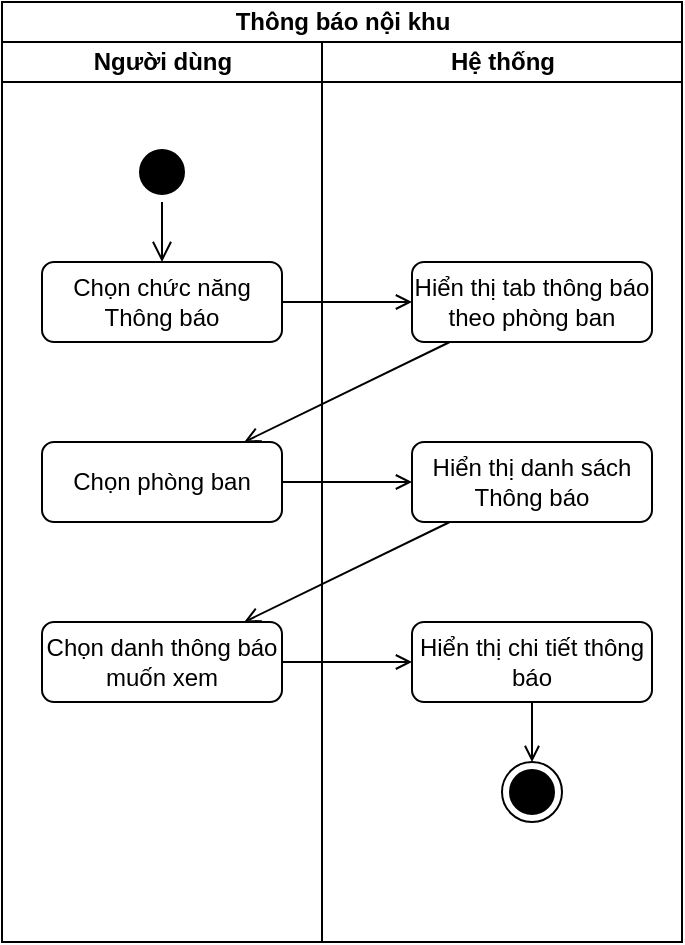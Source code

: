 <mxfile version="21.0.2" type="github" pages="2">
  <diagram name="Xem thông báo nội khu" id="NvIQ3Db_lpK5Fd7nzTep">
    <mxGraphModel dx="1050" dy="581" grid="1" gridSize="10" guides="1" tooltips="1" connect="1" arrows="1" fold="1" page="1" pageScale="1" pageWidth="827" pageHeight="1169" math="0" shadow="0">
      <root>
        <mxCell id="0" />
        <mxCell id="1" parent="0" />
        <mxCell id="0CK30PYtFb3W8ryfQRUf-1" value="Thông báo nội khu" style="swimlane;childLayout=stackLayout;resizeParent=1;resizeParentMax=0;startSize=20;html=1;" parent="1" vertex="1">
          <mxGeometry x="180.0" y="90" width="340" height="470" as="geometry" />
        </mxCell>
        <mxCell id="0CK30PYtFb3W8ryfQRUf-2" value="Người dùng" style="swimlane;startSize=20;html=1;" parent="0CK30PYtFb3W8ryfQRUf-1" vertex="1">
          <mxGeometry y="20" width="160" height="450" as="geometry" />
        </mxCell>
        <mxCell id="0CK30PYtFb3W8ryfQRUf-5" value="" style="ellipse;html=1;shape=startState;fillColor=#000000;strokeColor=#000000;" parent="0CK30PYtFb3W8ryfQRUf-2" vertex="1">
          <mxGeometry x="65.0" y="50" width="30" height="30" as="geometry" />
        </mxCell>
        <mxCell id="0CK30PYtFb3W8ryfQRUf-6" value="" style="edgeStyle=orthogonalEdgeStyle;html=1;verticalAlign=bottom;endArrow=open;endSize=8;strokeColor=#000000;rounded=0;" parent="0CK30PYtFb3W8ryfQRUf-2" source="0CK30PYtFb3W8ryfQRUf-5" target="0CK30PYtFb3W8ryfQRUf-7" edge="1">
          <mxGeometry relative="1" as="geometry">
            <mxPoint x="80.0" y="110" as="targetPoint" />
          </mxGeometry>
        </mxCell>
        <mxCell id="0CK30PYtFb3W8ryfQRUf-7" value="Chọn chức năng Thông báo" style="rounded=1;whiteSpace=wrap;html=1;strokeColor=#000000;" parent="0CK30PYtFb3W8ryfQRUf-2" vertex="1">
          <mxGeometry x="20" y="110" width="120" height="40" as="geometry" />
        </mxCell>
        <mxCell id="0CK30PYtFb3W8ryfQRUf-10" value="Chọn phòng ban" style="rounded=1;whiteSpace=wrap;html=1;strokeColor=#000000;" parent="0CK30PYtFb3W8ryfQRUf-2" vertex="1">
          <mxGeometry x="20.0" y="200" width="120" height="40" as="geometry" />
        </mxCell>
        <mxCell id="0CK30PYtFb3W8ryfQRUf-14" value="Chọn danh thông báo muốn xem" style="rounded=1;whiteSpace=wrap;html=1;strokeColor=#000000;" parent="0CK30PYtFb3W8ryfQRUf-2" vertex="1">
          <mxGeometry x="20" y="290" width="120" height="40" as="geometry" />
        </mxCell>
        <mxCell id="0CK30PYtFb3W8ryfQRUf-9" style="edgeStyle=orthogonalEdgeStyle;rounded=0;orthogonalLoop=1;jettySize=auto;html=1;strokeColor=#000000;endArrow=open;endFill=0;" parent="0CK30PYtFb3W8ryfQRUf-1" source="0CK30PYtFb3W8ryfQRUf-7" target="0CK30PYtFb3W8ryfQRUf-8" edge="1">
          <mxGeometry relative="1" as="geometry" />
        </mxCell>
        <mxCell id="0CK30PYtFb3W8ryfQRUf-11" style="rounded=0;orthogonalLoop=1;jettySize=auto;html=1;strokeColor=#000000;endArrow=open;endFill=0;" parent="0CK30PYtFb3W8ryfQRUf-1" source="0CK30PYtFb3W8ryfQRUf-8" target="0CK30PYtFb3W8ryfQRUf-10" edge="1">
          <mxGeometry relative="1" as="geometry" />
        </mxCell>
        <mxCell id="0CK30PYtFb3W8ryfQRUf-13" style="edgeStyle=none;rounded=0;orthogonalLoop=1;jettySize=auto;html=1;strokeColor=#000000;endArrow=open;endFill=0;" parent="0CK30PYtFb3W8ryfQRUf-1" source="0CK30PYtFb3W8ryfQRUf-10" target="0CK30PYtFb3W8ryfQRUf-12" edge="1">
          <mxGeometry relative="1" as="geometry" />
        </mxCell>
        <mxCell id="0CK30PYtFb3W8ryfQRUf-15" style="edgeStyle=none;rounded=0;orthogonalLoop=1;jettySize=auto;html=1;strokeColor=#000000;endArrow=open;endFill=0;" parent="0CK30PYtFb3W8ryfQRUf-1" source="0CK30PYtFb3W8ryfQRUf-12" target="0CK30PYtFb3W8ryfQRUf-14" edge="1">
          <mxGeometry relative="1" as="geometry" />
        </mxCell>
        <mxCell id="0CK30PYtFb3W8ryfQRUf-17" style="edgeStyle=none;rounded=0;orthogonalLoop=1;jettySize=auto;html=1;strokeColor=#000000;endArrow=open;endFill=0;" parent="0CK30PYtFb3W8ryfQRUf-1" source="0CK30PYtFb3W8ryfQRUf-14" target="0CK30PYtFb3W8ryfQRUf-16" edge="1">
          <mxGeometry relative="1" as="geometry" />
        </mxCell>
        <mxCell id="0CK30PYtFb3W8ryfQRUf-3" value="Hệ thống" style="swimlane;startSize=20;html=1;" parent="0CK30PYtFb3W8ryfQRUf-1" vertex="1">
          <mxGeometry x="160" y="20" width="180" height="450" as="geometry" />
        </mxCell>
        <mxCell id="0CK30PYtFb3W8ryfQRUf-8" value="Hiển thị tab thông báo theo phòng ban" style="rounded=1;whiteSpace=wrap;html=1;strokeColor=#000000;" parent="0CK30PYtFb3W8ryfQRUf-3" vertex="1">
          <mxGeometry x="45.0" y="110" width="120" height="40" as="geometry" />
        </mxCell>
        <mxCell id="0CK30PYtFb3W8ryfQRUf-12" value="Hiển thị danh sách Thông báo" style="rounded=1;whiteSpace=wrap;html=1;strokeColor=#000000;" parent="0CK30PYtFb3W8ryfQRUf-3" vertex="1">
          <mxGeometry x="45.0" y="200" width="120" height="40" as="geometry" />
        </mxCell>
        <mxCell id="0CK30PYtFb3W8ryfQRUf-19" style="edgeStyle=none;rounded=0;orthogonalLoop=1;jettySize=auto;html=1;strokeColor=#000000;entryX=0.5;entryY=0;entryDx=0;entryDy=0;endArrow=open;endFill=0;" parent="0CK30PYtFb3W8ryfQRUf-3" source="0CK30PYtFb3W8ryfQRUf-16" target="0CK30PYtFb3W8ryfQRUf-18" edge="1">
          <mxGeometry relative="1" as="geometry">
            <mxPoint x="105.0" y="380" as="targetPoint" />
          </mxGeometry>
        </mxCell>
        <mxCell id="0CK30PYtFb3W8ryfQRUf-16" value="Hiển thị chi tiết thông báo" style="rounded=1;whiteSpace=wrap;html=1;strokeColor=#000000;" parent="0CK30PYtFb3W8ryfQRUf-3" vertex="1">
          <mxGeometry x="45.0" y="290" width="120" height="40" as="geometry" />
        </mxCell>
        <mxCell id="0CK30PYtFb3W8ryfQRUf-18" value="" style="ellipse;html=1;shape=endState;fillColor=#000000;strokeColor=#000000;" parent="0CK30PYtFb3W8ryfQRUf-3" vertex="1">
          <mxGeometry x="90.0" y="360" width="30" height="30" as="geometry" />
        </mxCell>
      </root>
    </mxGraphModel>
  </diagram>
  <diagram id="ChX-Vm1_GfWW2sgzj1CW" name="Page-2">
    <mxGraphModel dx="1050" dy="581" grid="1" gridSize="10" guides="1" tooltips="1" connect="1" arrows="1" fold="1" page="1" pageScale="1" pageWidth="827" pageHeight="1169" math="0" shadow="0">
      <root>
        <mxCell id="0" />
        <mxCell id="1" parent="0" />
        <mxCell id="tF308L2SDR7X4lfm93dP-1" value="Bình luận" style="swimlane;childLayout=stackLayout;resizeParent=1;resizeParentMax=0;startSize=20;html=1;strokeColor=#000000;" parent="1" vertex="1">
          <mxGeometry x="220" y="60" width="410" height="530" as="geometry" />
        </mxCell>
        <mxCell id="tF308L2SDR7X4lfm93dP-2" value="user" style="swimlane;startSize=20;html=1;strokeColor=#000000;" parent="tF308L2SDR7X4lfm93dP-1" vertex="1">
          <mxGeometry y="20" width="180" height="510" as="geometry" />
        </mxCell>
        <mxCell id="tF308L2SDR7X4lfm93dP-5" value="" style="ellipse;html=1;shape=startState;fillColor=#000000;strokeColor=#000000;" parent="tF308L2SDR7X4lfm93dP-2" vertex="1">
          <mxGeometry x="75" y="29.5" width="30" height="30" as="geometry" />
        </mxCell>
        <mxCell id="tF308L2SDR7X4lfm93dP-6" value="" style="edgeStyle=orthogonalEdgeStyle;html=1;verticalAlign=bottom;endArrow=open;endSize=8;strokeColor=#000000;rounded=0;entryX=0.5;entryY=0;entryDx=0;entryDy=0;" parent="tF308L2SDR7X4lfm93dP-2" source="tF308L2SDR7X4lfm93dP-5" target="tF308L2SDR7X4lfm93dP-7" edge="1">
          <mxGeometry relative="1" as="geometry">
            <mxPoint x="90" y="119.5" as="targetPoint" />
          </mxGeometry>
        </mxCell>
        <mxCell id="tF308L2SDR7X4lfm93dP-7" value="Xem Thông báo" style="rounded=1;whiteSpace=wrap;html=1;strokeColor=#000000;" parent="tF308L2SDR7X4lfm93dP-2" vertex="1">
          <mxGeometry x="30" y="89.5" width="120" height="60" as="geometry" />
        </mxCell>
        <mxCell id="tF308L2SDR7X4lfm93dP-10" value="Viết bình luận" style="rounded=1;whiteSpace=wrap;html=1;strokeColor=#000000;" parent="tF308L2SDR7X4lfm93dP-2" vertex="1">
          <mxGeometry x="30" y="199.5" width="120" height="60" as="geometry" />
        </mxCell>
        <mxCell id="tF308L2SDR7X4lfm93dP-9" value="" style="edgeStyle=none;rounded=0;orthogonalLoop=1;jettySize=auto;html=1;strokeColor=#000000;" parent="tF308L2SDR7X4lfm93dP-1" source="tF308L2SDR7X4lfm93dP-7" target="tF308L2SDR7X4lfm93dP-8" edge="1">
          <mxGeometry relative="1" as="geometry" />
        </mxCell>
        <mxCell id="tF308L2SDR7X4lfm93dP-11" style="edgeStyle=none;rounded=0;orthogonalLoop=1;jettySize=auto;html=1;strokeColor=#000000;" parent="tF308L2SDR7X4lfm93dP-1" source="tF308L2SDR7X4lfm93dP-8" target="tF308L2SDR7X4lfm93dP-10" edge="1">
          <mxGeometry relative="1" as="geometry" />
        </mxCell>
        <mxCell id="tF308L2SDR7X4lfm93dP-13" style="edgeStyle=none;rounded=0;orthogonalLoop=1;jettySize=auto;html=1;strokeColor=#000000;" parent="tF308L2SDR7X4lfm93dP-1" source="tF308L2SDR7X4lfm93dP-10" target="tF308L2SDR7X4lfm93dP-12" edge="1">
          <mxGeometry relative="1" as="geometry" />
        </mxCell>
        <mxCell id="tF308L2SDR7X4lfm93dP-19" style="edgeStyle=orthogonalEdgeStyle;rounded=0;orthogonalLoop=1;jettySize=auto;html=1;entryX=0.5;entryY=1;entryDx=0;entryDy=0;strokeColor=#000000;" parent="tF308L2SDR7X4lfm93dP-1" source="tF308L2SDR7X4lfm93dP-18" target="tF308L2SDR7X4lfm93dP-10" edge="1">
          <mxGeometry relative="1" as="geometry" />
        </mxCell>
        <mxCell id="tF308L2SDR7X4lfm93dP-3" value="Hệ thống" style="swimlane;startSize=20;html=1;strokeColor=#000000;" parent="tF308L2SDR7X4lfm93dP-1" vertex="1">
          <mxGeometry x="180" y="20" width="230" height="510" as="geometry" />
        </mxCell>
        <mxCell id="tF308L2SDR7X4lfm93dP-8" value="Hiển thị thông báo, danh sách bình luận" style="rounded=1;whiteSpace=wrap;html=1;strokeColor=#000000;" parent="tF308L2SDR7X4lfm93dP-3" vertex="1">
          <mxGeometry x="50" y="89.5" width="120" height="60" as="geometry" />
        </mxCell>
        <mxCell id="tF308L2SDR7X4lfm93dP-15" value="" style="edgeStyle=none;rounded=0;orthogonalLoop=1;jettySize=auto;html=1;strokeColor=#000000;" parent="tF308L2SDR7X4lfm93dP-3" source="tF308L2SDR7X4lfm93dP-12" target="tF308L2SDR7X4lfm93dP-14" edge="1">
          <mxGeometry relative="1" as="geometry" />
        </mxCell>
        <mxCell id="tF308L2SDR7X4lfm93dP-12" value="Kiểm tra từ khóa nhạy cảm" style="rounded=1;whiteSpace=wrap;html=1;strokeColor=#000000;" parent="tF308L2SDR7X4lfm93dP-3" vertex="1">
          <mxGeometry x="50" y="199.5" width="120" height="60" as="geometry" />
        </mxCell>
        <mxCell id="tF308L2SDR7X4lfm93dP-17" style="edgeStyle=none;rounded=0;orthogonalLoop=1;jettySize=auto;html=1;strokeColor=#000000;" parent="tF308L2SDR7X4lfm93dP-3" source="tF308L2SDR7X4lfm93dP-14" target="tF308L2SDR7X4lfm93dP-18" edge="1">
          <mxGeometry relative="1" as="geometry">
            <mxPoint x="71.765" y="411.853" as="targetPoint" />
          </mxGeometry>
        </mxCell>
        <mxCell id="tF308L2SDR7X4lfm93dP-21" value="" style="edgeStyle=orthogonalEdgeStyle;rounded=0;orthogonalLoop=1;jettySize=auto;html=1;strokeColor=#000000;startArrow=none;" parent="tF308L2SDR7X4lfm93dP-3" source="tF308L2SDR7X4lfm93dP-24" target="tF308L2SDR7X4lfm93dP-20" edge="1">
          <mxGeometry relative="1" as="geometry" />
        </mxCell>
        <mxCell id="tF308L2SDR7X4lfm93dP-14" value="" style="rhombus;whiteSpace=wrap;html=1;strokeColor=#000000;rounded=1;" parent="tF308L2SDR7X4lfm93dP-3" vertex="1">
          <mxGeometry x="70" y="299.5" width="80" height="50" as="geometry" />
        </mxCell>
        <mxCell id="tF308L2SDR7X4lfm93dP-18" value="Báo lỗi" style="rounded=1;whiteSpace=wrap;html=1;strokeColor=#000000;" parent="tF308L2SDR7X4lfm93dP-3" vertex="1">
          <mxGeometry x="20" y="409.5" width="80" height="30" as="geometry" />
        </mxCell>
        <mxCell id="tF308L2SDR7X4lfm93dP-23" style="edgeStyle=orthogonalEdgeStyle;rounded=0;orthogonalLoop=1;jettySize=auto;html=1;strokeColor=#000000;" parent="tF308L2SDR7X4lfm93dP-3" source="tF308L2SDR7X4lfm93dP-20" target="tF308L2SDR7X4lfm93dP-22" edge="1">
          <mxGeometry relative="1" as="geometry" />
        </mxCell>
        <mxCell id="tF308L2SDR7X4lfm93dP-20" value="Lưu bình luận và hiển thị kết quả" style="whiteSpace=wrap;html=1;strokeColor=#000000;rounded=1;" parent="tF308L2SDR7X4lfm93dP-3" vertex="1">
          <mxGeometry x="115" y="399.5" width="100" height="40" as="geometry" />
        </mxCell>
        <mxCell id="tF308L2SDR7X4lfm93dP-22" value="" style="ellipse;html=1;shape=endState;fillColor=#000000;strokeColor=#000000;" parent="tF308L2SDR7X4lfm93dP-3" vertex="1">
          <mxGeometry x="150" y="469.5" width="30" height="30" as="geometry" />
        </mxCell>
        <mxCell id="tF308L2SDR7X4lfm93dP-25" value="Chứa" style="text;html=1;align=center;verticalAlign=middle;resizable=0;points=[];autosize=1;strokeColor=none;fillColor=none;" parent="tF308L2SDR7X4lfm93dP-3" vertex="1">
          <mxGeometry x="35" y="349.5" width="50" height="30" as="geometry" />
        </mxCell>
        <mxCell id="L_JTSljsWi7EY0TwOmdB-1" style="edgeStyle=orthogonalEdgeStyle;rounded=0;orthogonalLoop=1;jettySize=auto;html=1;exitX=0.5;exitY=1;exitDx=0;exitDy=0;" edge="1" parent="tF308L2SDR7X4lfm93dP-3" source="tF308L2SDR7X4lfm93dP-22" target="tF308L2SDR7X4lfm93dP-22">
          <mxGeometry relative="1" as="geometry" />
        </mxCell>
        <mxCell id="L_JTSljsWi7EY0TwOmdB-2" value="" style="edgeStyle=orthogonalEdgeStyle;rounded=0;orthogonalLoop=1;jettySize=auto;html=1;strokeColor=#000000;endArrow=none;" edge="1" parent="tF308L2SDR7X4lfm93dP-3" source="tF308L2SDR7X4lfm93dP-14" target="tF308L2SDR7X4lfm93dP-24">
          <mxGeometry relative="1" as="geometry">
            <mxPoint x="510" y="429.5" as="sourcePoint" />
            <mxPoint x="565" y="479.5" as="targetPoint" />
          </mxGeometry>
        </mxCell>
        <mxCell id="tF308L2SDR7X4lfm93dP-24" value="Không chứa" style="text;html=1;align=center;verticalAlign=middle;resizable=0;points=[];autosize=1;strokeColor=none;fillColor=none;" parent="tF308L2SDR7X4lfm93dP-3" vertex="1">
          <mxGeometry x="100" y="349.5" width="90" height="30" as="geometry" />
        </mxCell>
      </root>
    </mxGraphModel>
  </diagram>
</mxfile>

